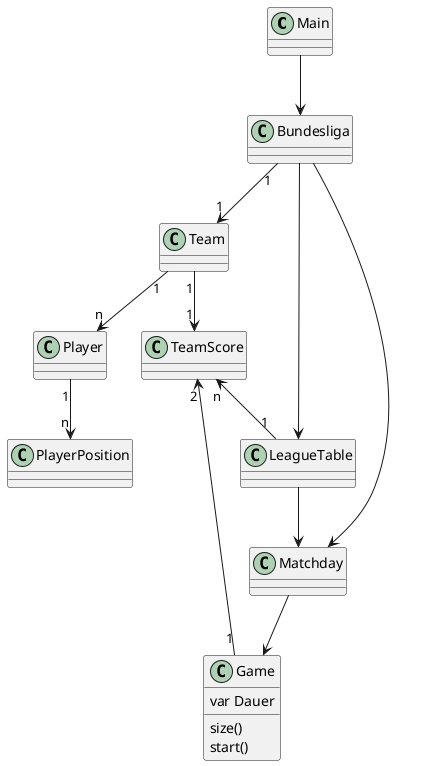 @startuml
'https://plantuml.com/class-diagram

class Main
class Bundesliga
class Game
class Team
class TeamScore

Bundesliga "1"-->"1" Team
Bundesliga --> LeagueTable
Bundesliga --> Matchday
Matchday --> Game
Team "1"-->"n" Player
Team "1"-->"1" TeamScore
TeamScore "n"<--"1" LeagueTable
'LeagueTable "1"<--"n" TeamScore
Player "1"-->"n" PlayerPosition
Game "1"-->"2" TeamScore
Main --> Bundesliga
LeagueTable --> Matchday

class Game {
var Dauer
size()
start()
}




@enduml